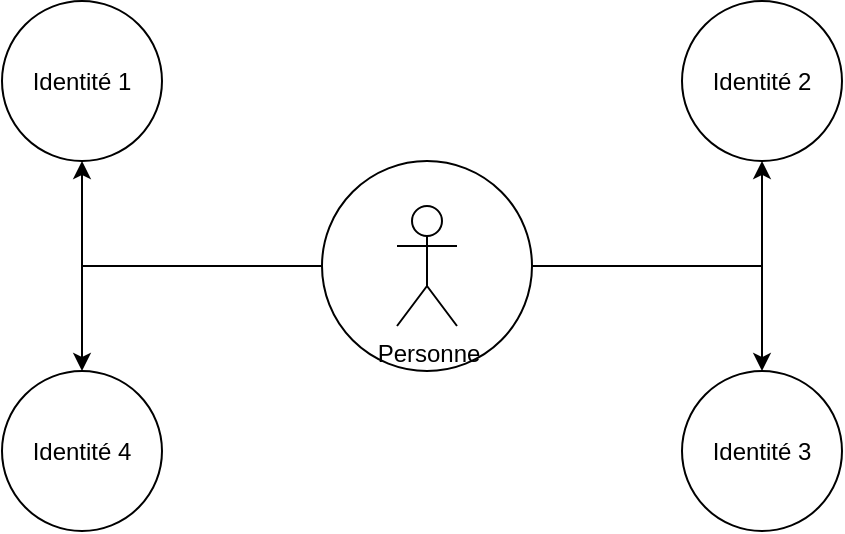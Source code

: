 <mxfile version="22.1.15" type="github">
  <diagram name="Page-1" id="ApaRAWdy9CBrbyVMFFOO">
    <mxGraphModel dx="786" dy="467" grid="1" gridSize="10" guides="1" tooltips="1" connect="1" arrows="1" fold="1" page="1" pageScale="1" pageWidth="827" pageHeight="1169" math="0" shadow="0">
      <root>
        <mxCell id="0" />
        <mxCell id="1" parent="0" />
        <mxCell id="WTS8HjpnGYBmb6LLqj0v-8" style="edgeStyle=orthogonalEdgeStyle;rounded=0;orthogonalLoop=1;jettySize=auto;html=1;entryX=0.5;entryY=1;entryDx=0;entryDy=0;" edge="1" parent="1" source="WTS8HjpnGYBmb6LLqj0v-3" target="WTS8HjpnGYBmb6LLqj0v-7">
          <mxGeometry relative="1" as="geometry" />
        </mxCell>
        <mxCell id="WTS8HjpnGYBmb6LLqj0v-9" style="edgeStyle=orthogonalEdgeStyle;rounded=0;orthogonalLoop=1;jettySize=auto;html=1;entryX=0.5;entryY=0;entryDx=0;entryDy=0;" edge="1" parent="1" source="WTS8HjpnGYBmb6LLqj0v-3" target="WTS8HjpnGYBmb6LLqj0v-4">
          <mxGeometry relative="1" as="geometry" />
        </mxCell>
        <mxCell id="WTS8HjpnGYBmb6LLqj0v-10" style="edgeStyle=orthogonalEdgeStyle;rounded=0;orthogonalLoop=1;jettySize=auto;html=1;entryX=0.5;entryY=1;entryDx=0;entryDy=0;" edge="1" parent="1" source="WTS8HjpnGYBmb6LLqj0v-3" target="WTS8HjpnGYBmb6LLqj0v-5">
          <mxGeometry relative="1" as="geometry" />
        </mxCell>
        <mxCell id="WTS8HjpnGYBmb6LLqj0v-11" style="edgeStyle=orthogonalEdgeStyle;rounded=0;orthogonalLoop=1;jettySize=auto;html=1;entryX=0.5;entryY=0;entryDx=0;entryDy=0;" edge="1" parent="1" source="WTS8HjpnGYBmb6LLqj0v-3" target="WTS8HjpnGYBmb6LLqj0v-6">
          <mxGeometry relative="1" as="geometry" />
        </mxCell>
        <mxCell id="WTS8HjpnGYBmb6LLqj0v-3" value="" style="ellipse;whiteSpace=wrap;html=1;aspect=fixed;" vertex="1" parent="1">
          <mxGeometry x="330" y="197.5" width="105" height="105" as="geometry" />
        </mxCell>
        <mxCell id="WTS8HjpnGYBmb6LLqj0v-1" value="Personne" style="shape=umlActor;verticalLabelPosition=bottom;verticalAlign=top;html=1;outlineConnect=0;" vertex="1" parent="1">
          <mxGeometry x="367.5" y="220" width="30" height="60" as="geometry" />
        </mxCell>
        <mxCell id="WTS8HjpnGYBmb6LLqj0v-4" value="Identité 4" style="ellipse;whiteSpace=wrap;html=1;aspect=fixed;" vertex="1" parent="1">
          <mxGeometry x="170" y="302.5" width="80" height="80" as="geometry" />
        </mxCell>
        <mxCell id="WTS8HjpnGYBmb6LLqj0v-5" value="Identité 2" style="ellipse;whiteSpace=wrap;html=1;aspect=fixed;" vertex="1" parent="1">
          <mxGeometry x="510" y="117.5" width="80" height="80" as="geometry" />
        </mxCell>
        <mxCell id="WTS8HjpnGYBmb6LLqj0v-6" value="Identité 3" style="ellipse;whiteSpace=wrap;html=1;aspect=fixed;" vertex="1" parent="1">
          <mxGeometry x="510" y="302.5" width="80" height="80" as="geometry" />
        </mxCell>
        <mxCell id="WTS8HjpnGYBmb6LLqj0v-7" value="Identité 1" style="ellipse;whiteSpace=wrap;html=1;aspect=fixed;" vertex="1" parent="1">
          <mxGeometry x="170" y="117.5" width="80" height="80" as="geometry" />
        </mxCell>
      </root>
    </mxGraphModel>
  </diagram>
</mxfile>
